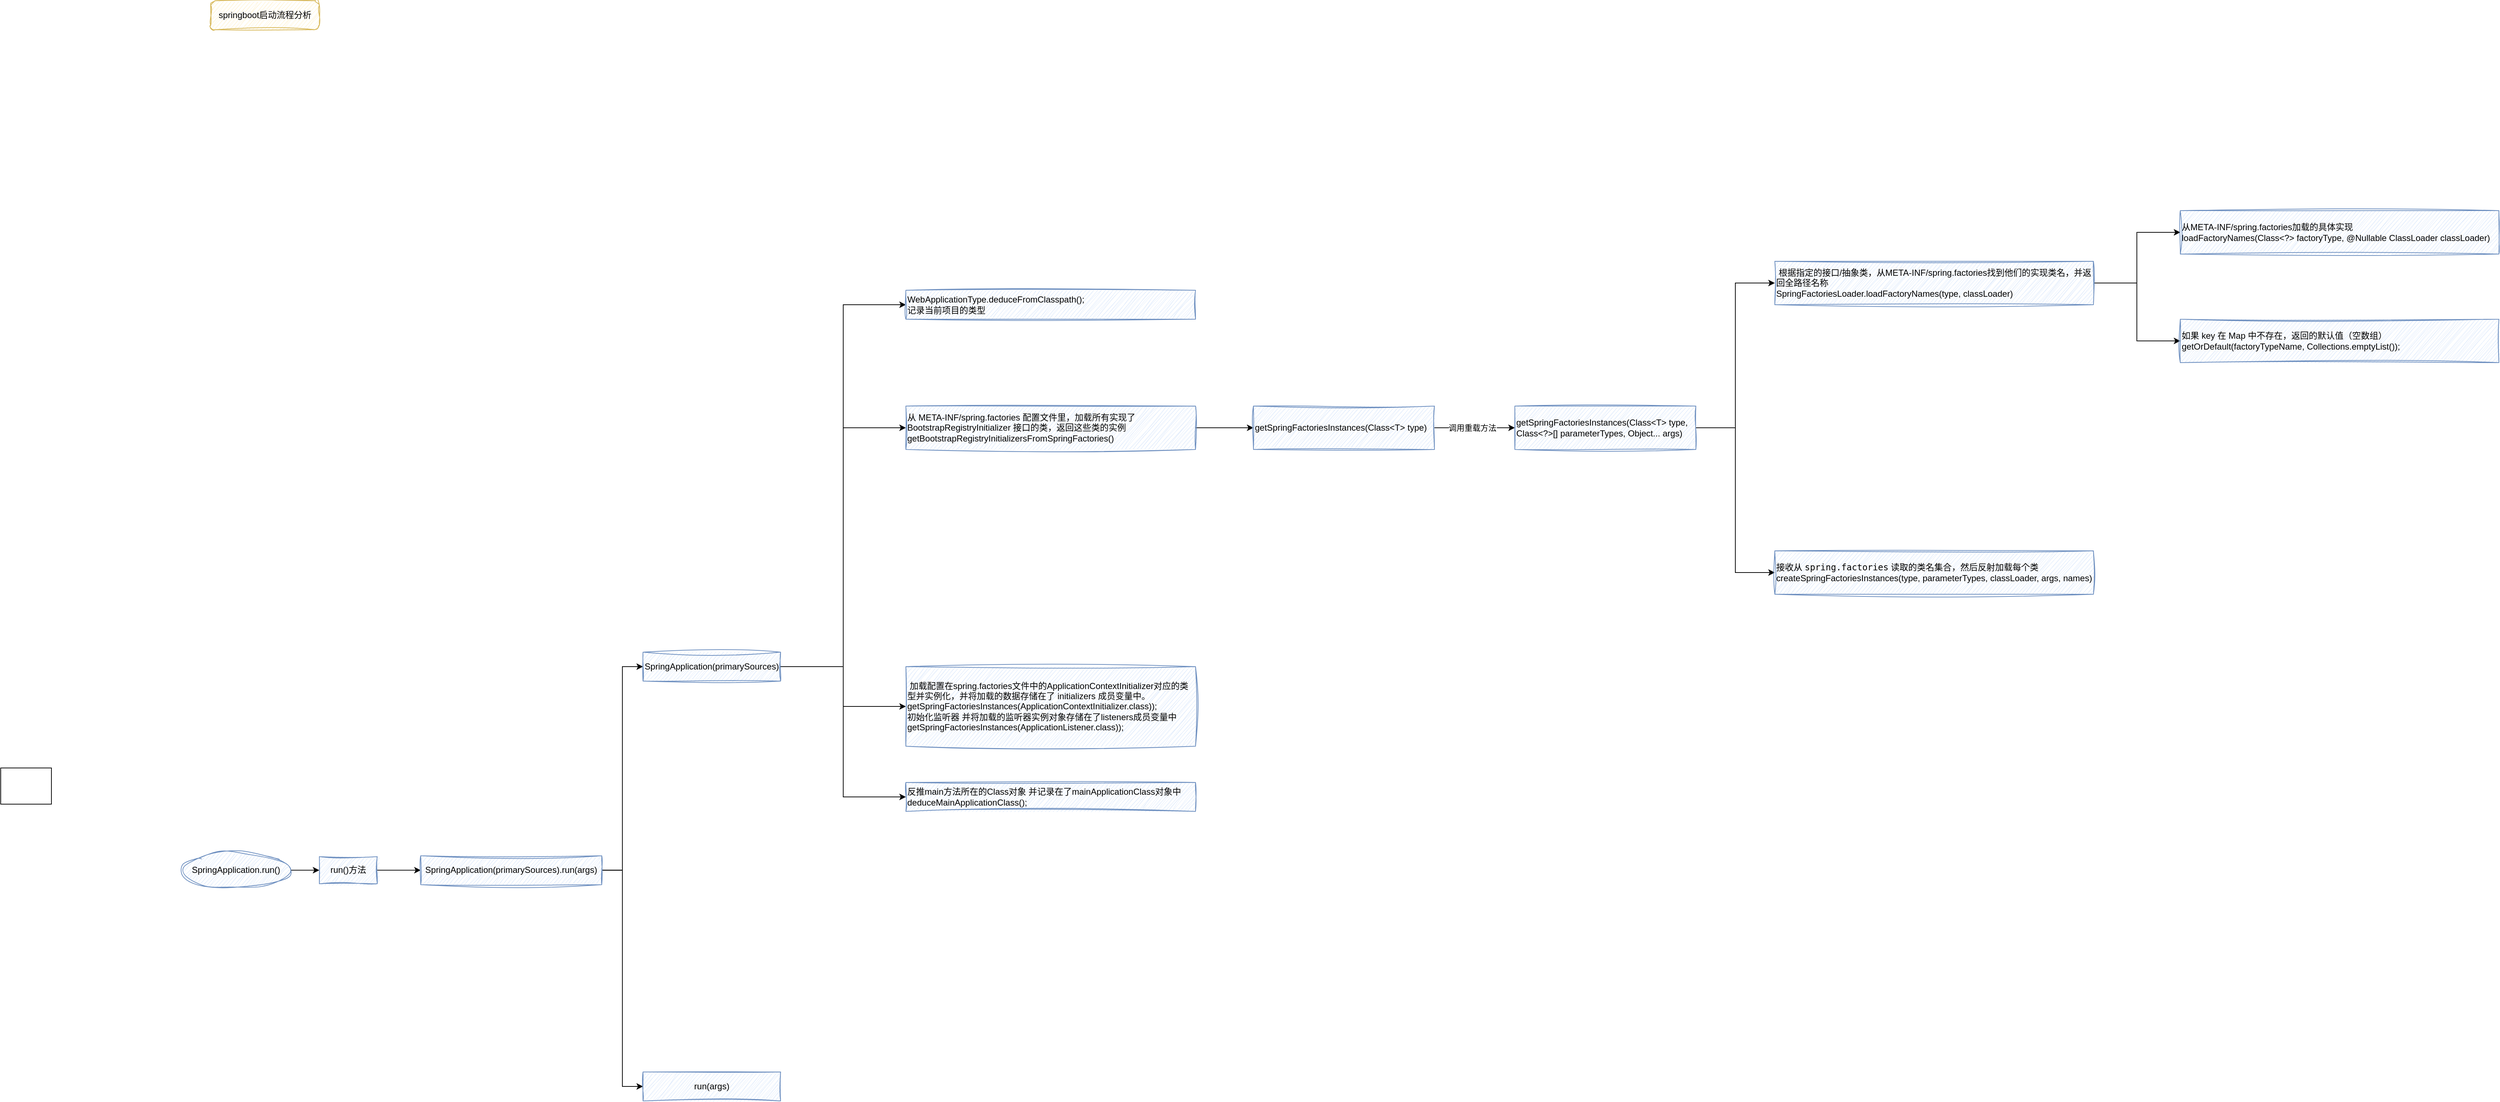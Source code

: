 <mxfile version="27.1.6">
  <diagram name="第 1 页" id="eMFeoTP_9UUyZn8uqYhF">
    <mxGraphModel dx="3523" dy="1622" grid="1" gridSize="10" guides="1" tooltips="1" connect="1" arrows="1" fold="1" page="1" pageScale="1" pageWidth="827" pageHeight="1169" math="0" shadow="0">
      <root>
        <mxCell id="0" />
        <mxCell id="1" parent="0" />
        <mxCell id="Daa2gUxjf4LC8xl4a2z6-1" value="springboot启动流程分析" style="rounded=1;whiteSpace=wrap;html=1;fillColor=#fff2cc;strokeColor=#d6b656;sketch=1;curveFitting=1;jiggle=2;shadow=0;glass=0;" vertex="1" parent="1">
          <mxGeometry x="40" y="40" width="150" height="40" as="geometry" />
        </mxCell>
        <mxCell id="Daa2gUxjf4LC8xl4a2z6-2" value="" style="rounded=0;whiteSpace=wrap;html=1;" vertex="1" parent="1">
          <mxGeometry x="-250" y="1100" width="70" height="50" as="geometry" />
        </mxCell>
        <mxCell id="Daa2gUxjf4LC8xl4a2z6-6" value="" style="edgeStyle=orthogonalEdgeStyle;rounded=0;orthogonalLoop=1;jettySize=auto;html=1;" edge="1" parent="1" source="Daa2gUxjf4LC8xl4a2z6-4" target="Daa2gUxjf4LC8xl4a2z6-5">
          <mxGeometry relative="1" as="geometry" />
        </mxCell>
        <mxCell id="Daa2gUxjf4LC8xl4a2z6-4" value="SpringApplication.run()" style="strokeWidth=1;html=1;shape=mxgraph.flowchart.start_2;whiteSpace=wrap;fillColor=#dae8fc;strokeColor=#6c8ebf;sketch=1;curveFitting=1;jiggle=2;" vertex="1" parent="1">
          <mxGeometry y="1216.25" width="150" height="50" as="geometry" />
        </mxCell>
        <mxCell id="Daa2gUxjf4LC8xl4a2z6-15" style="edgeStyle=orthogonalEdgeStyle;rounded=0;orthogonalLoop=1;jettySize=auto;html=1;entryX=0;entryY=0.5;entryDx=0;entryDy=0;" edge="1" parent="1" source="Daa2gUxjf4LC8xl4a2z6-5" target="Daa2gUxjf4LC8xl4a2z6-14">
          <mxGeometry relative="1" as="geometry" />
        </mxCell>
        <mxCell id="Daa2gUxjf4LC8xl4a2z6-5" value="run()方法" style="whiteSpace=wrap;html=1;fillColor=#dae8fc;strokeColor=#6c8ebf;strokeWidth=1;sketch=1;curveFitting=1;jiggle=2;" vertex="1" parent="1">
          <mxGeometry x="190" y="1222.5" width="80" height="37.5" as="geometry" />
        </mxCell>
        <mxCell id="Daa2gUxjf4LC8xl4a2z6-20" style="edgeStyle=orthogonalEdgeStyle;rounded=0;orthogonalLoop=1;jettySize=auto;html=1;entryX=0;entryY=0.5;entryDx=0;entryDy=0;" edge="1" parent="1" source="Daa2gUxjf4LC8xl4a2z6-14" target="Daa2gUxjf4LC8xl4a2z6-19">
          <mxGeometry relative="1" as="geometry" />
        </mxCell>
        <mxCell id="Daa2gUxjf4LC8xl4a2z6-21" style="edgeStyle=orthogonalEdgeStyle;rounded=0;orthogonalLoop=1;jettySize=auto;html=1;entryX=0;entryY=0.5;entryDx=0;entryDy=0;" edge="1" parent="1" source="Daa2gUxjf4LC8xl4a2z6-14" target="Daa2gUxjf4LC8xl4a2z6-17">
          <mxGeometry relative="1" as="geometry" />
        </mxCell>
        <mxCell id="Daa2gUxjf4LC8xl4a2z6-14" value="SpringApplication(primarySources).run(args)" style="whiteSpace=wrap;html=1;fillColor=#dae8fc;strokeColor=#6c8ebf;strokeWidth=1;sketch=1;curveFitting=1;jiggle=2;" vertex="1" parent="1">
          <mxGeometry x="330" y="1221.25" width="250" height="40" as="geometry" />
        </mxCell>
        <mxCell id="Daa2gUxjf4LC8xl4a2z6-28" style="edgeStyle=orthogonalEdgeStyle;rounded=0;orthogonalLoop=1;jettySize=auto;html=1;entryX=0;entryY=0.5;entryDx=0;entryDy=0;" edge="1" parent="1" source="Daa2gUxjf4LC8xl4a2z6-17" target="Daa2gUxjf4LC8xl4a2z6-22">
          <mxGeometry relative="1" as="geometry" />
        </mxCell>
        <mxCell id="Daa2gUxjf4LC8xl4a2z6-29" style="edgeStyle=orthogonalEdgeStyle;rounded=0;orthogonalLoop=1;jettySize=auto;html=1;entryX=0;entryY=0.5;entryDx=0;entryDy=0;" edge="1" parent="1" source="Daa2gUxjf4LC8xl4a2z6-17" target="Daa2gUxjf4LC8xl4a2z6-25">
          <mxGeometry relative="1" as="geometry" />
        </mxCell>
        <mxCell id="Daa2gUxjf4LC8xl4a2z6-30" style="edgeStyle=orthogonalEdgeStyle;rounded=0;orthogonalLoop=1;jettySize=auto;html=1;entryX=0;entryY=0.5;entryDx=0;entryDy=0;" edge="1" parent="1" source="Daa2gUxjf4LC8xl4a2z6-17" target="Daa2gUxjf4LC8xl4a2z6-26">
          <mxGeometry relative="1" as="geometry" />
        </mxCell>
        <mxCell id="Daa2gUxjf4LC8xl4a2z6-31" style="edgeStyle=orthogonalEdgeStyle;rounded=0;orthogonalLoop=1;jettySize=auto;html=1;entryX=0;entryY=0.5;entryDx=0;entryDy=0;" edge="1" parent="1" source="Daa2gUxjf4LC8xl4a2z6-17" target="Daa2gUxjf4LC8xl4a2z6-27">
          <mxGeometry relative="1" as="geometry" />
        </mxCell>
        <mxCell id="Daa2gUxjf4LC8xl4a2z6-17" value="SpringApplication(primarySources)" style="whiteSpace=wrap;html=1;fillColor=#dae8fc;strokeColor=#6c8ebf;strokeWidth=1;sketch=1;curveFitting=1;jiggle=2;" vertex="1" parent="1">
          <mxGeometry x="637" y="940" width="190" height="40" as="geometry" />
        </mxCell>
        <mxCell id="Daa2gUxjf4LC8xl4a2z6-19" value="run(args)" style="whiteSpace=wrap;html=1;fillColor=#dae8fc;strokeColor=#6c8ebf;strokeWidth=1;sketch=1;curveFitting=1;jiggle=2;" vertex="1" parent="1">
          <mxGeometry x="637" y="1520" width="190" height="40" as="geometry" />
        </mxCell>
        <mxCell id="Daa2gUxjf4LC8xl4a2z6-22" value="WebApplicationType.deduceFromClasspath();&lt;br&gt;记录当前项目的类型" style="whiteSpace=wrap;html=1;fillColor=#dae8fc;strokeColor=#6c8ebf;strokeWidth=1;sketch=1;curveFitting=1;jiggle=2;align=left;" vertex="1" parent="1">
          <mxGeometry x="1000" y="440" width="400" height="40" as="geometry" />
        </mxCell>
        <mxCell id="Daa2gUxjf4LC8xl4a2z6-33" value="" style="edgeStyle=orthogonalEdgeStyle;rounded=0;orthogonalLoop=1;jettySize=auto;html=1;" edge="1" parent="1" source="Daa2gUxjf4LC8xl4a2z6-25" target="Daa2gUxjf4LC8xl4a2z6-32">
          <mxGeometry relative="1" as="geometry" />
        </mxCell>
        <mxCell id="Daa2gUxjf4LC8xl4a2z6-25" value="从 META-INF/spring.factories 配置文件里，加载所有实现了BootstrapRegistryInitializer 接口的类，返回这些类的实例&lt;br&gt;getBootstrapRegistryInitializersFromSpringFactories()" style="whiteSpace=wrap;html=1;fillColor=#dae8fc;strokeColor=#6c8ebf;strokeWidth=1;sketch=1;curveFitting=1;jiggle=2;align=left;" vertex="1" parent="1">
          <mxGeometry x="1000" y="600" width="400" height="60" as="geometry" />
        </mxCell>
        <mxCell id="Daa2gUxjf4LC8xl4a2z6-26" value="&lt;div&gt;&amp;nbsp;加载配置在spring.factories文件中的ApplicationContextInitializer对应的类型并实例化，&lt;span style=&quot;background-color: transparent; color: light-dark(rgb(0, 0, 0), rgb(255, 255, 255));&quot;&gt;并将加载的数据存储在了 initializers 成员变量中。&lt;/span&gt;&lt;span style=&quot;background-color: transparent; color: light-dark(rgb(0, 0, 0), rgb(255, 255, 255));&quot;&gt;getSpringFactoriesInstances(ApplicationContextInitializer.class));&lt;/span&gt;&lt;/div&gt;初始化监听器 并将加载的监听器实例对象存储在了listeners成员变量中&lt;br&gt;getSpringFactoriesInstances(ApplicationListener.class));" style="whiteSpace=wrap;html=1;fillColor=#dae8fc;strokeColor=#6c8ebf;strokeWidth=1;sketch=1;curveFitting=1;jiggle=2;align=left;" vertex="1" parent="1">
          <mxGeometry x="1000" y="960" width="400" height="110" as="geometry" />
        </mxCell>
        <mxCell id="Daa2gUxjf4LC8xl4a2z6-27" value="反推main方法所在的Class对象 并记录在了mainApplicationClass对象中&lt;br&gt;deduceMainApplicationClass();" style="whiteSpace=wrap;html=1;fillColor=#dae8fc;strokeColor=#6c8ebf;strokeWidth=1;sketch=1;curveFitting=1;jiggle=2;align=left;" vertex="1" parent="1">
          <mxGeometry x="1000" y="1120" width="400" height="40" as="geometry" />
        </mxCell>
        <mxCell id="Daa2gUxjf4LC8xl4a2z6-35" value="" style="edgeStyle=orthogonalEdgeStyle;rounded=0;orthogonalLoop=1;jettySize=auto;html=1;" edge="1" parent="1" source="Daa2gUxjf4LC8xl4a2z6-32" target="Daa2gUxjf4LC8xl4a2z6-34">
          <mxGeometry relative="1" as="geometry" />
        </mxCell>
        <mxCell id="Daa2gUxjf4LC8xl4a2z6-36" value="调用重载方法" style="edgeLabel;html=1;align=center;verticalAlign=middle;resizable=0;points=[];" vertex="1" connectable="0" parent="Daa2gUxjf4LC8xl4a2z6-35">
          <mxGeometry x="-0.075" relative="1" as="geometry">
            <mxPoint as="offset" />
          </mxGeometry>
        </mxCell>
        <mxCell id="Daa2gUxjf4LC8xl4a2z6-32" value="getSpringFactoriesInstances(Class&amp;lt;T&amp;gt; type)" style="whiteSpace=wrap;html=1;fillColor=#dae8fc;strokeColor=#6c8ebf;strokeWidth=1;sketch=1;curveFitting=1;jiggle=2;align=left;" vertex="1" parent="1">
          <mxGeometry x="1480" y="600" width="250" height="60" as="geometry" />
        </mxCell>
        <mxCell id="Daa2gUxjf4LC8xl4a2z6-40" style="edgeStyle=orthogonalEdgeStyle;rounded=0;orthogonalLoop=1;jettySize=auto;html=1;entryX=0;entryY=0.5;entryDx=0;entryDy=0;" edge="1" parent="1" source="Daa2gUxjf4LC8xl4a2z6-34" target="Daa2gUxjf4LC8xl4a2z6-37">
          <mxGeometry relative="1" as="geometry" />
        </mxCell>
        <mxCell id="Daa2gUxjf4LC8xl4a2z6-41" style="edgeStyle=orthogonalEdgeStyle;rounded=0;orthogonalLoop=1;jettySize=auto;html=1;entryX=0;entryY=0.5;entryDx=0;entryDy=0;" edge="1" parent="1" source="Daa2gUxjf4LC8xl4a2z6-34" target="Daa2gUxjf4LC8xl4a2z6-39">
          <mxGeometry relative="1" as="geometry" />
        </mxCell>
        <mxCell id="Daa2gUxjf4LC8xl4a2z6-34" value="getSpringFactoriesInstances(Class&amp;lt;T&amp;gt; type, Class&amp;lt;?&amp;gt;[] parameterTypes, Object... args)" style="whiteSpace=wrap;html=1;fillColor=#dae8fc;strokeColor=#6c8ebf;strokeWidth=1;sketch=1;curveFitting=1;jiggle=2;align=left;" vertex="1" parent="1">
          <mxGeometry x="1841" y="600" width="250" height="60" as="geometry" />
        </mxCell>
        <mxCell id="Daa2gUxjf4LC8xl4a2z6-45" style="edgeStyle=orthogonalEdgeStyle;rounded=0;orthogonalLoop=1;jettySize=auto;html=1;entryX=0;entryY=0.5;entryDx=0;entryDy=0;" edge="1" parent="1" source="Daa2gUxjf4LC8xl4a2z6-37" target="Daa2gUxjf4LC8xl4a2z6-42">
          <mxGeometry relative="1" as="geometry" />
        </mxCell>
        <mxCell id="Daa2gUxjf4LC8xl4a2z6-46" style="edgeStyle=orthogonalEdgeStyle;rounded=0;orthogonalLoop=1;jettySize=auto;html=1;entryX=0;entryY=0.5;entryDx=0;entryDy=0;" edge="1" parent="1" source="Daa2gUxjf4LC8xl4a2z6-37" target="Daa2gUxjf4LC8xl4a2z6-44">
          <mxGeometry relative="1" as="geometry" />
        </mxCell>
        <mxCell id="Daa2gUxjf4LC8xl4a2z6-37" value="&amp;nbsp;根据指定的接口/抽象类，从META-INF/spring.factories找到他们的实现类名，并返回全路径名称&lt;br&gt;SpringFactoriesLoader.loadFactoryNames(type, classLoader)" style="whiteSpace=wrap;html=1;fillColor=#dae8fc;strokeColor=#6c8ebf;strokeWidth=1;sketch=1;curveFitting=1;jiggle=2;align=left;" vertex="1" parent="1">
          <mxGeometry x="2200" y="400" width="440" height="60" as="geometry" />
        </mxCell>
        <mxCell id="Daa2gUxjf4LC8xl4a2z6-39" value="接收从 &lt;code data-end=&quot;1658&quot; data-start=&quot;1640&quot;&gt;spring.factories&lt;/code&gt; 读取的类名集合，然后反射加载每个类&lt;br&gt;createSpringFactoriesInstances(type, parameterTypes, classLoader, args, names)" style="whiteSpace=wrap;html=1;fillColor=#dae8fc;strokeColor=#6c8ebf;strokeWidth=1;sketch=1;curveFitting=1;jiggle=2;align=left;" vertex="1" parent="1">
          <mxGeometry x="2200" y="800" width="440" height="60" as="geometry" />
        </mxCell>
        <mxCell id="Daa2gUxjf4LC8xl4a2z6-42" value="从META-INF/spring.factories加载的具体实现&lt;br&gt;loadFactoryNames(Class&amp;lt;?&amp;gt; factoryType, @Nullable ClassLoader classLoader)" style="whiteSpace=wrap;html=1;fillColor=#dae8fc;strokeColor=#6c8ebf;strokeWidth=1;sketch=1;curveFitting=1;jiggle=2;align=left;" vertex="1" parent="1">
          <mxGeometry x="2760" y="330" width="440" height="60" as="geometry" />
        </mxCell>
        <mxCell id="Daa2gUxjf4LC8xl4a2z6-44" value="如果 key 在 Map 中不存在，返回的默认值（空数组）&lt;br&gt;getOrDefault(factoryTypeName, Collections.emptyList());" style="whiteSpace=wrap;html=1;fillColor=#dae8fc;strokeColor=#6c8ebf;strokeWidth=1;sketch=1;curveFitting=1;jiggle=2;align=left;" vertex="1" parent="1">
          <mxGeometry x="2760" y="480" width="440" height="60" as="geometry" />
        </mxCell>
      </root>
    </mxGraphModel>
  </diagram>
</mxfile>
